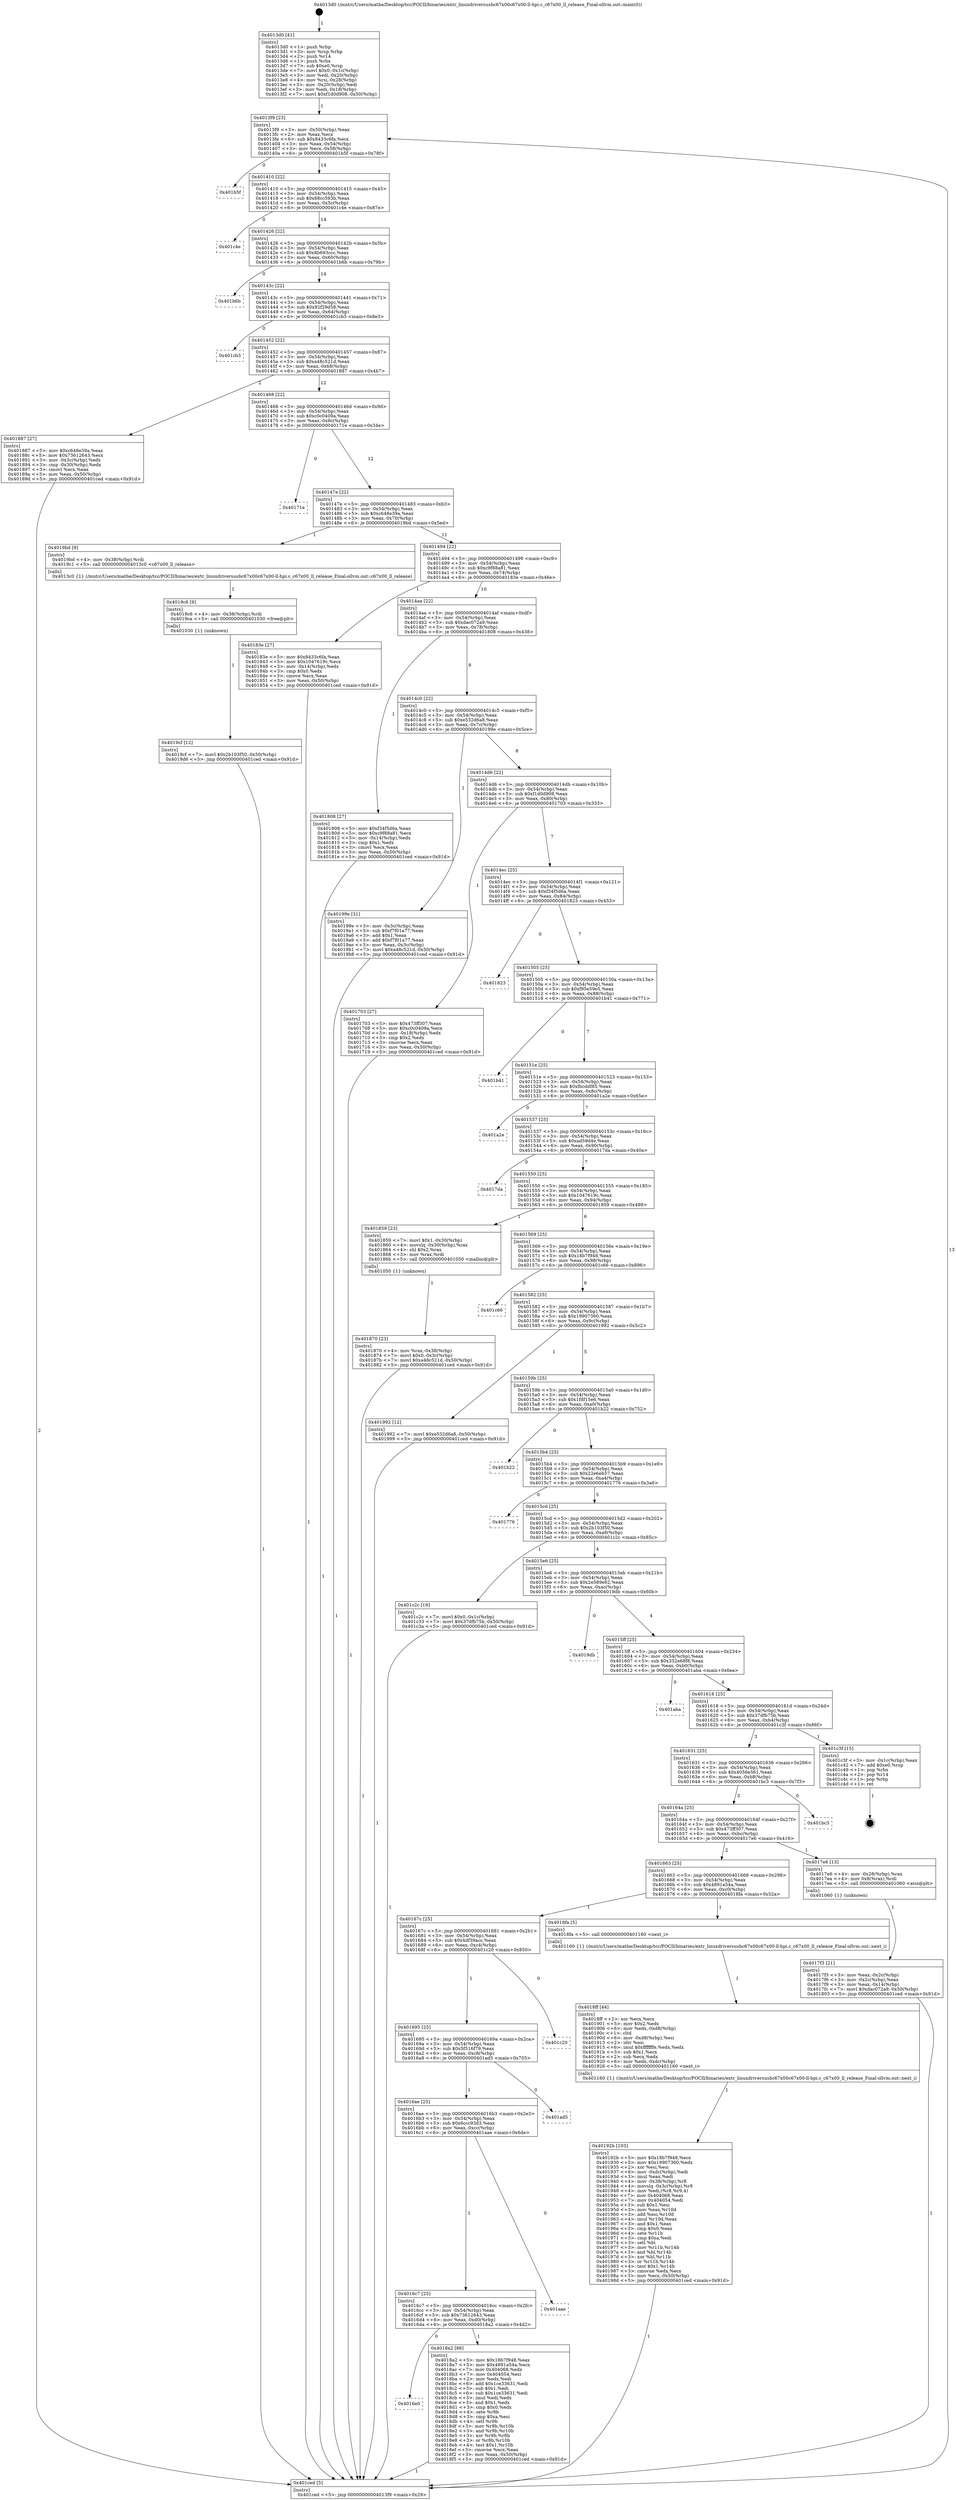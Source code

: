 digraph "0x4013d0" {
  label = "0x4013d0 (/mnt/c/Users/mathe/Desktop/tcc/POCII/binaries/extr_linuxdriversusbc67x00c67x00-ll-hpi.c_c67x00_ll_release_Final-ollvm.out::main(0))"
  labelloc = "t"
  node[shape=record]

  Entry [label="",width=0.3,height=0.3,shape=circle,fillcolor=black,style=filled]
  "0x4013f9" [label="{
     0x4013f9 [23]\l
     | [instrs]\l
     &nbsp;&nbsp;0x4013f9 \<+3\>: mov -0x50(%rbp),%eax\l
     &nbsp;&nbsp;0x4013fc \<+2\>: mov %eax,%ecx\l
     &nbsp;&nbsp;0x4013fe \<+6\>: sub $0x8433c6fa,%ecx\l
     &nbsp;&nbsp;0x401404 \<+3\>: mov %eax,-0x54(%rbp)\l
     &nbsp;&nbsp;0x401407 \<+3\>: mov %ecx,-0x58(%rbp)\l
     &nbsp;&nbsp;0x40140a \<+6\>: je 0000000000401b5f \<main+0x78f\>\l
  }"]
  "0x401b5f" [label="{
     0x401b5f\l
  }", style=dashed]
  "0x401410" [label="{
     0x401410 [22]\l
     | [instrs]\l
     &nbsp;&nbsp;0x401410 \<+5\>: jmp 0000000000401415 \<main+0x45\>\l
     &nbsp;&nbsp;0x401415 \<+3\>: mov -0x54(%rbp),%eax\l
     &nbsp;&nbsp;0x401418 \<+5\>: sub $0x88cc593b,%eax\l
     &nbsp;&nbsp;0x40141d \<+3\>: mov %eax,-0x5c(%rbp)\l
     &nbsp;&nbsp;0x401420 \<+6\>: je 0000000000401c4e \<main+0x87e\>\l
  }"]
  Exit [label="",width=0.3,height=0.3,shape=circle,fillcolor=black,style=filled,peripheries=2]
  "0x401c4e" [label="{
     0x401c4e\l
  }", style=dashed]
  "0x401426" [label="{
     0x401426 [22]\l
     | [instrs]\l
     &nbsp;&nbsp;0x401426 \<+5\>: jmp 000000000040142b \<main+0x5b\>\l
     &nbsp;&nbsp;0x40142b \<+3\>: mov -0x54(%rbp),%eax\l
     &nbsp;&nbsp;0x40142e \<+5\>: sub $0x8b693ccc,%eax\l
     &nbsp;&nbsp;0x401433 \<+3\>: mov %eax,-0x60(%rbp)\l
     &nbsp;&nbsp;0x401436 \<+6\>: je 0000000000401b6b \<main+0x79b\>\l
  }"]
  "0x4019cf" [label="{
     0x4019cf [12]\l
     | [instrs]\l
     &nbsp;&nbsp;0x4019cf \<+7\>: movl $0x2b103f50,-0x50(%rbp)\l
     &nbsp;&nbsp;0x4019d6 \<+5\>: jmp 0000000000401ced \<main+0x91d\>\l
  }"]
  "0x401b6b" [label="{
     0x401b6b\l
  }", style=dashed]
  "0x40143c" [label="{
     0x40143c [22]\l
     | [instrs]\l
     &nbsp;&nbsp;0x40143c \<+5\>: jmp 0000000000401441 \<main+0x71\>\l
     &nbsp;&nbsp;0x401441 \<+3\>: mov -0x54(%rbp),%eax\l
     &nbsp;&nbsp;0x401444 \<+5\>: sub $0x92f29d58,%eax\l
     &nbsp;&nbsp;0x401449 \<+3\>: mov %eax,-0x64(%rbp)\l
     &nbsp;&nbsp;0x40144c \<+6\>: je 0000000000401cb3 \<main+0x8e3\>\l
  }"]
  "0x4019c6" [label="{
     0x4019c6 [9]\l
     | [instrs]\l
     &nbsp;&nbsp;0x4019c6 \<+4\>: mov -0x38(%rbp),%rdi\l
     &nbsp;&nbsp;0x4019ca \<+5\>: call 0000000000401030 \<free@plt\>\l
     | [calls]\l
     &nbsp;&nbsp;0x401030 \{1\} (unknown)\l
  }"]
  "0x401cb3" [label="{
     0x401cb3\l
  }", style=dashed]
  "0x401452" [label="{
     0x401452 [22]\l
     | [instrs]\l
     &nbsp;&nbsp;0x401452 \<+5\>: jmp 0000000000401457 \<main+0x87\>\l
     &nbsp;&nbsp;0x401457 \<+3\>: mov -0x54(%rbp),%eax\l
     &nbsp;&nbsp;0x40145a \<+5\>: sub $0xa48c521d,%eax\l
     &nbsp;&nbsp;0x40145f \<+3\>: mov %eax,-0x68(%rbp)\l
     &nbsp;&nbsp;0x401462 \<+6\>: je 0000000000401887 \<main+0x4b7\>\l
  }"]
  "0x40192b" [label="{
     0x40192b [103]\l
     | [instrs]\l
     &nbsp;&nbsp;0x40192b \<+5\>: mov $0x18b7f948,%ecx\l
     &nbsp;&nbsp;0x401930 \<+5\>: mov $0x19907360,%edx\l
     &nbsp;&nbsp;0x401935 \<+2\>: xor %esi,%esi\l
     &nbsp;&nbsp;0x401937 \<+6\>: mov -0xdc(%rbp),%edi\l
     &nbsp;&nbsp;0x40193d \<+3\>: imul %eax,%edi\l
     &nbsp;&nbsp;0x401940 \<+4\>: mov -0x38(%rbp),%r8\l
     &nbsp;&nbsp;0x401944 \<+4\>: movslq -0x3c(%rbp),%r9\l
     &nbsp;&nbsp;0x401948 \<+4\>: mov %edi,(%r8,%r9,4)\l
     &nbsp;&nbsp;0x40194c \<+7\>: mov 0x404068,%eax\l
     &nbsp;&nbsp;0x401953 \<+7\>: mov 0x404054,%edi\l
     &nbsp;&nbsp;0x40195a \<+3\>: sub $0x1,%esi\l
     &nbsp;&nbsp;0x40195d \<+3\>: mov %eax,%r10d\l
     &nbsp;&nbsp;0x401960 \<+3\>: add %esi,%r10d\l
     &nbsp;&nbsp;0x401963 \<+4\>: imul %r10d,%eax\l
     &nbsp;&nbsp;0x401967 \<+3\>: and $0x1,%eax\l
     &nbsp;&nbsp;0x40196a \<+3\>: cmp $0x0,%eax\l
     &nbsp;&nbsp;0x40196d \<+4\>: sete %r11b\l
     &nbsp;&nbsp;0x401971 \<+3\>: cmp $0xa,%edi\l
     &nbsp;&nbsp;0x401974 \<+3\>: setl %bl\l
     &nbsp;&nbsp;0x401977 \<+3\>: mov %r11b,%r14b\l
     &nbsp;&nbsp;0x40197a \<+3\>: and %bl,%r14b\l
     &nbsp;&nbsp;0x40197d \<+3\>: xor %bl,%r11b\l
     &nbsp;&nbsp;0x401980 \<+3\>: or %r11b,%r14b\l
     &nbsp;&nbsp;0x401983 \<+4\>: test $0x1,%r14b\l
     &nbsp;&nbsp;0x401987 \<+3\>: cmovne %edx,%ecx\l
     &nbsp;&nbsp;0x40198a \<+3\>: mov %ecx,-0x50(%rbp)\l
     &nbsp;&nbsp;0x40198d \<+5\>: jmp 0000000000401ced \<main+0x91d\>\l
  }"]
  "0x401887" [label="{
     0x401887 [27]\l
     | [instrs]\l
     &nbsp;&nbsp;0x401887 \<+5\>: mov $0xc648e39a,%eax\l
     &nbsp;&nbsp;0x40188c \<+5\>: mov $0x73612643,%ecx\l
     &nbsp;&nbsp;0x401891 \<+3\>: mov -0x3c(%rbp),%edx\l
     &nbsp;&nbsp;0x401894 \<+3\>: cmp -0x30(%rbp),%edx\l
     &nbsp;&nbsp;0x401897 \<+3\>: cmovl %ecx,%eax\l
     &nbsp;&nbsp;0x40189a \<+3\>: mov %eax,-0x50(%rbp)\l
     &nbsp;&nbsp;0x40189d \<+5\>: jmp 0000000000401ced \<main+0x91d\>\l
  }"]
  "0x401468" [label="{
     0x401468 [22]\l
     | [instrs]\l
     &nbsp;&nbsp;0x401468 \<+5\>: jmp 000000000040146d \<main+0x9d\>\l
     &nbsp;&nbsp;0x40146d \<+3\>: mov -0x54(%rbp),%eax\l
     &nbsp;&nbsp;0x401470 \<+5\>: sub $0xc0c0409a,%eax\l
     &nbsp;&nbsp;0x401475 \<+3\>: mov %eax,-0x6c(%rbp)\l
     &nbsp;&nbsp;0x401478 \<+6\>: je 000000000040171e \<main+0x34e\>\l
  }"]
  "0x4018ff" [label="{
     0x4018ff [44]\l
     | [instrs]\l
     &nbsp;&nbsp;0x4018ff \<+2\>: xor %ecx,%ecx\l
     &nbsp;&nbsp;0x401901 \<+5\>: mov $0x2,%edx\l
     &nbsp;&nbsp;0x401906 \<+6\>: mov %edx,-0xd8(%rbp)\l
     &nbsp;&nbsp;0x40190c \<+1\>: cltd\l
     &nbsp;&nbsp;0x40190d \<+6\>: mov -0xd8(%rbp),%esi\l
     &nbsp;&nbsp;0x401913 \<+2\>: idiv %esi\l
     &nbsp;&nbsp;0x401915 \<+6\>: imul $0xfffffffe,%edx,%edx\l
     &nbsp;&nbsp;0x40191b \<+3\>: sub $0x1,%ecx\l
     &nbsp;&nbsp;0x40191e \<+2\>: sub %ecx,%edx\l
     &nbsp;&nbsp;0x401920 \<+6\>: mov %edx,-0xdc(%rbp)\l
     &nbsp;&nbsp;0x401926 \<+5\>: call 0000000000401160 \<next_i\>\l
     | [calls]\l
     &nbsp;&nbsp;0x401160 \{1\} (/mnt/c/Users/mathe/Desktop/tcc/POCII/binaries/extr_linuxdriversusbc67x00c67x00-ll-hpi.c_c67x00_ll_release_Final-ollvm.out::next_i)\l
  }"]
  "0x40171e" [label="{
     0x40171e\l
  }", style=dashed]
  "0x40147e" [label="{
     0x40147e [22]\l
     | [instrs]\l
     &nbsp;&nbsp;0x40147e \<+5\>: jmp 0000000000401483 \<main+0xb3\>\l
     &nbsp;&nbsp;0x401483 \<+3\>: mov -0x54(%rbp),%eax\l
     &nbsp;&nbsp;0x401486 \<+5\>: sub $0xc648e39a,%eax\l
     &nbsp;&nbsp;0x40148b \<+3\>: mov %eax,-0x70(%rbp)\l
     &nbsp;&nbsp;0x40148e \<+6\>: je 00000000004019bd \<main+0x5ed\>\l
  }"]
  "0x4016e0" [label="{
     0x4016e0\l
  }", style=dashed]
  "0x4019bd" [label="{
     0x4019bd [9]\l
     | [instrs]\l
     &nbsp;&nbsp;0x4019bd \<+4\>: mov -0x38(%rbp),%rdi\l
     &nbsp;&nbsp;0x4019c1 \<+5\>: call 00000000004013c0 \<c67x00_ll_release\>\l
     | [calls]\l
     &nbsp;&nbsp;0x4013c0 \{1\} (/mnt/c/Users/mathe/Desktop/tcc/POCII/binaries/extr_linuxdriversusbc67x00c67x00-ll-hpi.c_c67x00_ll_release_Final-ollvm.out::c67x00_ll_release)\l
  }"]
  "0x401494" [label="{
     0x401494 [22]\l
     | [instrs]\l
     &nbsp;&nbsp;0x401494 \<+5\>: jmp 0000000000401499 \<main+0xc9\>\l
     &nbsp;&nbsp;0x401499 \<+3\>: mov -0x54(%rbp),%eax\l
     &nbsp;&nbsp;0x40149c \<+5\>: sub $0xc9f88a81,%eax\l
     &nbsp;&nbsp;0x4014a1 \<+3\>: mov %eax,-0x74(%rbp)\l
     &nbsp;&nbsp;0x4014a4 \<+6\>: je 000000000040183e \<main+0x46e\>\l
  }"]
  "0x4018a2" [label="{
     0x4018a2 [88]\l
     | [instrs]\l
     &nbsp;&nbsp;0x4018a2 \<+5\>: mov $0x18b7f948,%eax\l
     &nbsp;&nbsp;0x4018a7 \<+5\>: mov $0x4891a54a,%ecx\l
     &nbsp;&nbsp;0x4018ac \<+7\>: mov 0x404068,%edx\l
     &nbsp;&nbsp;0x4018b3 \<+7\>: mov 0x404054,%esi\l
     &nbsp;&nbsp;0x4018ba \<+2\>: mov %edx,%edi\l
     &nbsp;&nbsp;0x4018bc \<+6\>: add $0x1ce33631,%edi\l
     &nbsp;&nbsp;0x4018c2 \<+3\>: sub $0x1,%edi\l
     &nbsp;&nbsp;0x4018c5 \<+6\>: sub $0x1ce33631,%edi\l
     &nbsp;&nbsp;0x4018cb \<+3\>: imul %edi,%edx\l
     &nbsp;&nbsp;0x4018ce \<+3\>: and $0x1,%edx\l
     &nbsp;&nbsp;0x4018d1 \<+3\>: cmp $0x0,%edx\l
     &nbsp;&nbsp;0x4018d4 \<+4\>: sete %r8b\l
     &nbsp;&nbsp;0x4018d8 \<+3\>: cmp $0xa,%esi\l
     &nbsp;&nbsp;0x4018db \<+4\>: setl %r9b\l
     &nbsp;&nbsp;0x4018df \<+3\>: mov %r8b,%r10b\l
     &nbsp;&nbsp;0x4018e2 \<+3\>: and %r9b,%r10b\l
     &nbsp;&nbsp;0x4018e5 \<+3\>: xor %r9b,%r8b\l
     &nbsp;&nbsp;0x4018e8 \<+3\>: or %r8b,%r10b\l
     &nbsp;&nbsp;0x4018eb \<+4\>: test $0x1,%r10b\l
     &nbsp;&nbsp;0x4018ef \<+3\>: cmovne %ecx,%eax\l
     &nbsp;&nbsp;0x4018f2 \<+3\>: mov %eax,-0x50(%rbp)\l
     &nbsp;&nbsp;0x4018f5 \<+5\>: jmp 0000000000401ced \<main+0x91d\>\l
  }"]
  "0x40183e" [label="{
     0x40183e [27]\l
     | [instrs]\l
     &nbsp;&nbsp;0x40183e \<+5\>: mov $0x8433c6fa,%eax\l
     &nbsp;&nbsp;0x401843 \<+5\>: mov $0x1047619c,%ecx\l
     &nbsp;&nbsp;0x401848 \<+3\>: mov -0x14(%rbp),%edx\l
     &nbsp;&nbsp;0x40184b \<+3\>: cmp $0x0,%edx\l
     &nbsp;&nbsp;0x40184e \<+3\>: cmove %ecx,%eax\l
     &nbsp;&nbsp;0x401851 \<+3\>: mov %eax,-0x50(%rbp)\l
     &nbsp;&nbsp;0x401854 \<+5\>: jmp 0000000000401ced \<main+0x91d\>\l
  }"]
  "0x4014aa" [label="{
     0x4014aa [22]\l
     | [instrs]\l
     &nbsp;&nbsp;0x4014aa \<+5\>: jmp 00000000004014af \<main+0xdf\>\l
     &nbsp;&nbsp;0x4014af \<+3\>: mov -0x54(%rbp),%eax\l
     &nbsp;&nbsp;0x4014b2 \<+5\>: sub $0xdac072a9,%eax\l
     &nbsp;&nbsp;0x4014b7 \<+3\>: mov %eax,-0x78(%rbp)\l
     &nbsp;&nbsp;0x4014ba \<+6\>: je 0000000000401808 \<main+0x438\>\l
  }"]
  "0x4016c7" [label="{
     0x4016c7 [25]\l
     | [instrs]\l
     &nbsp;&nbsp;0x4016c7 \<+5\>: jmp 00000000004016cc \<main+0x2fc\>\l
     &nbsp;&nbsp;0x4016cc \<+3\>: mov -0x54(%rbp),%eax\l
     &nbsp;&nbsp;0x4016cf \<+5\>: sub $0x73612643,%eax\l
     &nbsp;&nbsp;0x4016d4 \<+6\>: mov %eax,-0xd0(%rbp)\l
     &nbsp;&nbsp;0x4016da \<+6\>: je 00000000004018a2 \<main+0x4d2\>\l
  }"]
  "0x401808" [label="{
     0x401808 [27]\l
     | [instrs]\l
     &nbsp;&nbsp;0x401808 \<+5\>: mov $0xf34f5d6a,%eax\l
     &nbsp;&nbsp;0x40180d \<+5\>: mov $0xc9f88a81,%ecx\l
     &nbsp;&nbsp;0x401812 \<+3\>: mov -0x14(%rbp),%edx\l
     &nbsp;&nbsp;0x401815 \<+3\>: cmp $0x1,%edx\l
     &nbsp;&nbsp;0x401818 \<+3\>: cmovl %ecx,%eax\l
     &nbsp;&nbsp;0x40181b \<+3\>: mov %eax,-0x50(%rbp)\l
     &nbsp;&nbsp;0x40181e \<+5\>: jmp 0000000000401ced \<main+0x91d\>\l
  }"]
  "0x4014c0" [label="{
     0x4014c0 [22]\l
     | [instrs]\l
     &nbsp;&nbsp;0x4014c0 \<+5\>: jmp 00000000004014c5 \<main+0xf5\>\l
     &nbsp;&nbsp;0x4014c5 \<+3\>: mov -0x54(%rbp),%eax\l
     &nbsp;&nbsp;0x4014c8 \<+5\>: sub $0xe532d6a8,%eax\l
     &nbsp;&nbsp;0x4014cd \<+3\>: mov %eax,-0x7c(%rbp)\l
     &nbsp;&nbsp;0x4014d0 \<+6\>: je 000000000040199e \<main+0x5ce\>\l
  }"]
  "0x401aae" [label="{
     0x401aae\l
  }", style=dashed]
  "0x40199e" [label="{
     0x40199e [31]\l
     | [instrs]\l
     &nbsp;&nbsp;0x40199e \<+3\>: mov -0x3c(%rbp),%eax\l
     &nbsp;&nbsp;0x4019a1 \<+5\>: sub $0xf7f01a77,%eax\l
     &nbsp;&nbsp;0x4019a6 \<+3\>: add $0x1,%eax\l
     &nbsp;&nbsp;0x4019a9 \<+5\>: add $0xf7f01a77,%eax\l
     &nbsp;&nbsp;0x4019ae \<+3\>: mov %eax,-0x3c(%rbp)\l
     &nbsp;&nbsp;0x4019b1 \<+7\>: movl $0xa48c521d,-0x50(%rbp)\l
     &nbsp;&nbsp;0x4019b8 \<+5\>: jmp 0000000000401ced \<main+0x91d\>\l
  }"]
  "0x4014d6" [label="{
     0x4014d6 [22]\l
     | [instrs]\l
     &nbsp;&nbsp;0x4014d6 \<+5\>: jmp 00000000004014db \<main+0x10b\>\l
     &nbsp;&nbsp;0x4014db \<+3\>: mov -0x54(%rbp),%eax\l
     &nbsp;&nbsp;0x4014de \<+5\>: sub $0xf1d0d908,%eax\l
     &nbsp;&nbsp;0x4014e3 \<+3\>: mov %eax,-0x80(%rbp)\l
     &nbsp;&nbsp;0x4014e6 \<+6\>: je 0000000000401703 \<main+0x333\>\l
  }"]
  "0x4016ae" [label="{
     0x4016ae [25]\l
     | [instrs]\l
     &nbsp;&nbsp;0x4016ae \<+5\>: jmp 00000000004016b3 \<main+0x2e3\>\l
     &nbsp;&nbsp;0x4016b3 \<+3\>: mov -0x54(%rbp),%eax\l
     &nbsp;&nbsp;0x4016b6 \<+5\>: sub $0x6ccc93d3,%eax\l
     &nbsp;&nbsp;0x4016bb \<+6\>: mov %eax,-0xcc(%rbp)\l
     &nbsp;&nbsp;0x4016c1 \<+6\>: je 0000000000401aae \<main+0x6de\>\l
  }"]
  "0x401703" [label="{
     0x401703 [27]\l
     | [instrs]\l
     &nbsp;&nbsp;0x401703 \<+5\>: mov $0x473ff307,%eax\l
     &nbsp;&nbsp;0x401708 \<+5\>: mov $0xc0c0409a,%ecx\l
     &nbsp;&nbsp;0x40170d \<+3\>: mov -0x18(%rbp),%edx\l
     &nbsp;&nbsp;0x401710 \<+3\>: cmp $0x2,%edx\l
     &nbsp;&nbsp;0x401713 \<+3\>: cmovne %ecx,%eax\l
     &nbsp;&nbsp;0x401716 \<+3\>: mov %eax,-0x50(%rbp)\l
     &nbsp;&nbsp;0x401719 \<+5\>: jmp 0000000000401ced \<main+0x91d\>\l
  }"]
  "0x4014ec" [label="{
     0x4014ec [25]\l
     | [instrs]\l
     &nbsp;&nbsp;0x4014ec \<+5\>: jmp 00000000004014f1 \<main+0x121\>\l
     &nbsp;&nbsp;0x4014f1 \<+3\>: mov -0x54(%rbp),%eax\l
     &nbsp;&nbsp;0x4014f4 \<+5\>: sub $0xf34f5d6a,%eax\l
     &nbsp;&nbsp;0x4014f9 \<+6\>: mov %eax,-0x84(%rbp)\l
     &nbsp;&nbsp;0x4014ff \<+6\>: je 0000000000401823 \<main+0x453\>\l
  }"]
  "0x401ced" [label="{
     0x401ced [5]\l
     | [instrs]\l
     &nbsp;&nbsp;0x401ced \<+5\>: jmp 00000000004013f9 \<main+0x29\>\l
  }"]
  "0x4013d0" [label="{
     0x4013d0 [41]\l
     | [instrs]\l
     &nbsp;&nbsp;0x4013d0 \<+1\>: push %rbp\l
     &nbsp;&nbsp;0x4013d1 \<+3\>: mov %rsp,%rbp\l
     &nbsp;&nbsp;0x4013d4 \<+2\>: push %r14\l
     &nbsp;&nbsp;0x4013d6 \<+1\>: push %rbx\l
     &nbsp;&nbsp;0x4013d7 \<+7\>: sub $0xe0,%rsp\l
     &nbsp;&nbsp;0x4013de \<+7\>: movl $0x0,-0x1c(%rbp)\l
     &nbsp;&nbsp;0x4013e5 \<+3\>: mov %edi,-0x20(%rbp)\l
     &nbsp;&nbsp;0x4013e8 \<+4\>: mov %rsi,-0x28(%rbp)\l
     &nbsp;&nbsp;0x4013ec \<+3\>: mov -0x20(%rbp),%edi\l
     &nbsp;&nbsp;0x4013ef \<+3\>: mov %edi,-0x18(%rbp)\l
     &nbsp;&nbsp;0x4013f2 \<+7\>: movl $0xf1d0d908,-0x50(%rbp)\l
  }"]
  "0x401ad5" [label="{
     0x401ad5\l
  }", style=dashed]
  "0x401823" [label="{
     0x401823\l
  }", style=dashed]
  "0x401505" [label="{
     0x401505 [25]\l
     | [instrs]\l
     &nbsp;&nbsp;0x401505 \<+5\>: jmp 000000000040150a \<main+0x13a\>\l
     &nbsp;&nbsp;0x40150a \<+3\>: mov -0x54(%rbp),%eax\l
     &nbsp;&nbsp;0x40150d \<+5\>: sub $0xf95e59e5,%eax\l
     &nbsp;&nbsp;0x401512 \<+6\>: mov %eax,-0x88(%rbp)\l
     &nbsp;&nbsp;0x401518 \<+6\>: je 0000000000401b41 \<main+0x771\>\l
  }"]
  "0x401695" [label="{
     0x401695 [25]\l
     | [instrs]\l
     &nbsp;&nbsp;0x401695 \<+5\>: jmp 000000000040169a \<main+0x2ca\>\l
     &nbsp;&nbsp;0x40169a \<+3\>: mov -0x54(%rbp),%eax\l
     &nbsp;&nbsp;0x40169d \<+5\>: sub $0x5f516f79,%eax\l
     &nbsp;&nbsp;0x4016a2 \<+6\>: mov %eax,-0xc8(%rbp)\l
     &nbsp;&nbsp;0x4016a8 \<+6\>: je 0000000000401ad5 \<main+0x705\>\l
  }"]
  "0x401b41" [label="{
     0x401b41\l
  }", style=dashed]
  "0x40151e" [label="{
     0x40151e [25]\l
     | [instrs]\l
     &nbsp;&nbsp;0x40151e \<+5\>: jmp 0000000000401523 \<main+0x153\>\l
     &nbsp;&nbsp;0x401523 \<+3\>: mov -0x54(%rbp),%eax\l
     &nbsp;&nbsp;0x401526 \<+5\>: sub $0xfbcddf85,%eax\l
     &nbsp;&nbsp;0x40152b \<+6\>: mov %eax,-0x8c(%rbp)\l
     &nbsp;&nbsp;0x401531 \<+6\>: je 0000000000401a2e \<main+0x65e\>\l
  }"]
  "0x401c20" [label="{
     0x401c20\l
  }", style=dashed]
  "0x401a2e" [label="{
     0x401a2e\l
  }", style=dashed]
  "0x401537" [label="{
     0x401537 [25]\l
     | [instrs]\l
     &nbsp;&nbsp;0x401537 \<+5\>: jmp 000000000040153c \<main+0x16c\>\l
     &nbsp;&nbsp;0x40153c \<+3\>: mov -0x54(%rbp),%eax\l
     &nbsp;&nbsp;0x40153f \<+5\>: sub $0xad59d4e,%eax\l
     &nbsp;&nbsp;0x401544 \<+6\>: mov %eax,-0x90(%rbp)\l
     &nbsp;&nbsp;0x40154a \<+6\>: je 00000000004017da \<main+0x40a\>\l
  }"]
  "0x40167c" [label="{
     0x40167c [25]\l
     | [instrs]\l
     &nbsp;&nbsp;0x40167c \<+5\>: jmp 0000000000401681 \<main+0x2b1\>\l
     &nbsp;&nbsp;0x401681 \<+3\>: mov -0x54(%rbp),%eax\l
     &nbsp;&nbsp;0x401684 \<+5\>: sub $0x4df39acc,%eax\l
     &nbsp;&nbsp;0x401689 \<+6\>: mov %eax,-0xc4(%rbp)\l
     &nbsp;&nbsp;0x40168f \<+6\>: je 0000000000401c20 \<main+0x850\>\l
  }"]
  "0x4017da" [label="{
     0x4017da\l
  }", style=dashed]
  "0x401550" [label="{
     0x401550 [25]\l
     | [instrs]\l
     &nbsp;&nbsp;0x401550 \<+5\>: jmp 0000000000401555 \<main+0x185\>\l
     &nbsp;&nbsp;0x401555 \<+3\>: mov -0x54(%rbp),%eax\l
     &nbsp;&nbsp;0x401558 \<+5\>: sub $0x1047619c,%eax\l
     &nbsp;&nbsp;0x40155d \<+6\>: mov %eax,-0x94(%rbp)\l
     &nbsp;&nbsp;0x401563 \<+6\>: je 0000000000401859 \<main+0x489\>\l
  }"]
  "0x4018fa" [label="{
     0x4018fa [5]\l
     | [instrs]\l
     &nbsp;&nbsp;0x4018fa \<+5\>: call 0000000000401160 \<next_i\>\l
     | [calls]\l
     &nbsp;&nbsp;0x401160 \{1\} (/mnt/c/Users/mathe/Desktop/tcc/POCII/binaries/extr_linuxdriversusbc67x00c67x00-ll-hpi.c_c67x00_ll_release_Final-ollvm.out::next_i)\l
  }"]
  "0x401859" [label="{
     0x401859 [23]\l
     | [instrs]\l
     &nbsp;&nbsp;0x401859 \<+7\>: movl $0x1,-0x30(%rbp)\l
     &nbsp;&nbsp;0x401860 \<+4\>: movslq -0x30(%rbp),%rax\l
     &nbsp;&nbsp;0x401864 \<+4\>: shl $0x2,%rax\l
     &nbsp;&nbsp;0x401868 \<+3\>: mov %rax,%rdi\l
     &nbsp;&nbsp;0x40186b \<+5\>: call 0000000000401050 \<malloc@plt\>\l
     | [calls]\l
     &nbsp;&nbsp;0x401050 \{1\} (unknown)\l
  }"]
  "0x401569" [label="{
     0x401569 [25]\l
     | [instrs]\l
     &nbsp;&nbsp;0x401569 \<+5\>: jmp 000000000040156e \<main+0x19e\>\l
     &nbsp;&nbsp;0x40156e \<+3\>: mov -0x54(%rbp),%eax\l
     &nbsp;&nbsp;0x401571 \<+5\>: sub $0x18b7f948,%eax\l
     &nbsp;&nbsp;0x401576 \<+6\>: mov %eax,-0x98(%rbp)\l
     &nbsp;&nbsp;0x40157c \<+6\>: je 0000000000401c66 \<main+0x896\>\l
  }"]
  "0x401870" [label="{
     0x401870 [23]\l
     | [instrs]\l
     &nbsp;&nbsp;0x401870 \<+4\>: mov %rax,-0x38(%rbp)\l
     &nbsp;&nbsp;0x401874 \<+7\>: movl $0x0,-0x3c(%rbp)\l
     &nbsp;&nbsp;0x40187b \<+7\>: movl $0xa48c521d,-0x50(%rbp)\l
     &nbsp;&nbsp;0x401882 \<+5\>: jmp 0000000000401ced \<main+0x91d\>\l
  }"]
  "0x401c66" [label="{
     0x401c66\l
  }", style=dashed]
  "0x401582" [label="{
     0x401582 [25]\l
     | [instrs]\l
     &nbsp;&nbsp;0x401582 \<+5\>: jmp 0000000000401587 \<main+0x1b7\>\l
     &nbsp;&nbsp;0x401587 \<+3\>: mov -0x54(%rbp),%eax\l
     &nbsp;&nbsp;0x40158a \<+5\>: sub $0x19907360,%eax\l
     &nbsp;&nbsp;0x40158f \<+6\>: mov %eax,-0x9c(%rbp)\l
     &nbsp;&nbsp;0x401595 \<+6\>: je 0000000000401992 \<main+0x5c2\>\l
  }"]
  "0x4017f3" [label="{
     0x4017f3 [21]\l
     | [instrs]\l
     &nbsp;&nbsp;0x4017f3 \<+3\>: mov %eax,-0x2c(%rbp)\l
     &nbsp;&nbsp;0x4017f6 \<+3\>: mov -0x2c(%rbp),%eax\l
     &nbsp;&nbsp;0x4017f9 \<+3\>: mov %eax,-0x14(%rbp)\l
     &nbsp;&nbsp;0x4017fc \<+7\>: movl $0xdac072a9,-0x50(%rbp)\l
     &nbsp;&nbsp;0x401803 \<+5\>: jmp 0000000000401ced \<main+0x91d\>\l
  }"]
  "0x401992" [label="{
     0x401992 [12]\l
     | [instrs]\l
     &nbsp;&nbsp;0x401992 \<+7\>: movl $0xe532d6a8,-0x50(%rbp)\l
     &nbsp;&nbsp;0x401999 \<+5\>: jmp 0000000000401ced \<main+0x91d\>\l
  }"]
  "0x40159b" [label="{
     0x40159b [25]\l
     | [instrs]\l
     &nbsp;&nbsp;0x40159b \<+5\>: jmp 00000000004015a0 \<main+0x1d0\>\l
     &nbsp;&nbsp;0x4015a0 \<+3\>: mov -0x54(%rbp),%eax\l
     &nbsp;&nbsp;0x4015a3 \<+5\>: sub $0x1fdf15e6,%eax\l
     &nbsp;&nbsp;0x4015a8 \<+6\>: mov %eax,-0xa0(%rbp)\l
     &nbsp;&nbsp;0x4015ae \<+6\>: je 0000000000401b22 \<main+0x752\>\l
  }"]
  "0x401663" [label="{
     0x401663 [25]\l
     | [instrs]\l
     &nbsp;&nbsp;0x401663 \<+5\>: jmp 0000000000401668 \<main+0x298\>\l
     &nbsp;&nbsp;0x401668 \<+3\>: mov -0x54(%rbp),%eax\l
     &nbsp;&nbsp;0x40166b \<+5\>: sub $0x4891a54a,%eax\l
     &nbsp;&nbsp;0x401670 \<+6\>: mov %eax,-0xc0(%rbp)\l
     &nbsp;&nbsp;0x401676 \<+6\>: je 00000000004018fa \<main+0x52a\>\l
  }"]
  "0x401b22" [label="{
     0x401b22\l
  }", style=dashed]
  "0x4015b4" [label="{
     0x4015b4 [25]\l
     | [instrs]\l
     &nbsp;&nbsp;0x4015b4 \<+5\>: jmp 00000000004015b9 \<main+0x1e9\>\l
     &nbsp;&nbsp;0x4015b9 \<+3\>: mov -0x54(%rbp),%eax\l
     &nbsp;&nbsp;0x4015bc \<+5\>: sub $0x22e6eb57,%eax\l
     &nbsp;&nbsp;0x4015c1 \<+6\>: mov %eax,-0xa4(%rbp)\l
     &nbsp;&nbsp;0x4015c7 \<+6\>: je 0000000000401776 \<main+0x3a6\>\l
  }"]
  "0x4017e6" [label="{
     0x4017e6 [13]\l
     | [instrs]\l
     &nbsp;&nbsp;0x4017e6 \<+4\>: mov -0x28(%rbp),%rax\l
     &nbsp;&nbsp;0x4017ea \<+4\>: mov 0x8(%rax),%rdi\l
     &nbsp;&nbsp;0x4017ee \<+5\>: call 0000000000401060 \<atoi@plt\>\l
     | [calls]\l
     &nbsp;&nbsp;0x401060 \{1\} (unknown)\l
  }"]
  "0x401776" [label="{
     0x401776\l
  }", style=dashed]
  "0x4015cd" [label="{
     0x4015cd [25]\l
     | [instrs]\l
     &nbsp;&nbsp;0x4015cd \<+5\>: jmp 00000000004015d2 \<main+0x202\>\l
     &nbsp;&nbsp;0x4015d2 \<+3\>: mov -0x54(%rbp),%eax\l
     &nbsp;&nbsp;0x4015d5 \<+5\>: sub $0x2b103f50,%eax\l
     &nbsp;&nbsp;0x4015da \<+6\>: mov %eax,-0xa8(%rbp)\l
     &nbsp;&nbsp;0x4015e0 \<+6\>: je 0000000000401c2c \<main+0x85c\>\l
  }"]
  "0x40164a" [label="{
     0x40164a [25]\l
     | [instrs]\l
     &nbsp;&nbsp;0x40164a \<+5\>: jmp 000000000040164f \<main+0x27f\>\l
     &nbsp;&nbsp;0x40164f \<+3\>: mov -0x54(%rbp),%eax\l
     &nbsp;&nbsp;0x401652 \<+5\>: sub $0x473ff307,%eax\l
     &nbsp;&nbsp;0x401657 \<+6\>: mov %eax,-0xbc(%rbp)\l
     &nbsp;&nbsp;0x40165d \<+6\>: je 00000000004017e6 \<main+0x416\>\l
  }"]
  "0x401c2c" [label="{
     0x401c2c [19]\l
     | [instrs]\l
     &nbsp;&nbsp;0x401c2c \<+7\>: movl $0x0,-0x1c(%rbp)\l
     &nbsp;&nbsp;0x401c33 \<+7\>: movl $0x37dfb75b,-0x50(%rbp)\l
     &nbsp;&nbsp;0x401c3a \<+5\>: jmp 0000000000401ced \<main+0x91d\>\l
  }"]
  "0x4015e6" [label="{
     0x4015e6 [25]\l
     | [instrs]\l
     &nbsp;&nbsp;0x4015e6 \<+5\>: jmp 00000000004015eb \<main+0x21b\>\l
     &nbsp;&nbsp;0x4015eb \<+3\>: mov -0x54(%rbp),%eax\l
     &nbsp;&nbsp;0x4015ee \<+5\>: sub $0x2e589e62,%eax\l
     &nbsp;&nbsp;0x4015f3 \<+6\>: mov %eax,-0xac(%rbp)\l
     &nbsp;&nbsp;0x4015f9 \<+6\>: je 00000000004019db \<main+0x60b\>\l
  }"]
  "0x401bc3" [label="{
     0x401bc3\l
  }", style=dashed]
  "0x4019db" [label="{
     0x4019db\l
  }", style=dashed]
  "0x4015ff" [label="{
     0x4015ff [25]\l
     | [instrs]\l
     &nbsp;&nbsp;0x4015ff \<+5\>: jmp 0000000000401604 \<main+0x234\>\l
     &nbsp;&nbsp;0x401604 \<+3\>: mov -0x54(%rbp),%eax\l
     &nbsp;&nbsp;0x401607 \<+5\>: sub $0x332e68f8,%eax\l
     &nbsp;&nbsp;0x40160c \<+6\>: mov %eax,-0xb0(%rbp)\l
     &nbsp;&nbsp;0x401612 \<+6\>: je 0000000000401aba \<main+0x6ea\>\l
  }"]
  "0x401631" [label="{
     0x401631 [25]\l
     | [instrs]\l
     &nbsp;&nbsp;0x401631 \<+5\>: jmp 0000000000401636 \<main+0x266\>\l
     &nbsp;&nbsp;0x401636 \<+3\>: mov -0x54(%rbp),%eax\l
     &nbsp;&nbsp;0x401639 \<+5\>: sub $0x4056e561,%eax\l
     &nbsp;&nbsp;0x40163e \<+6\>: mov %eax,-0xb8(%rbp)\l
     &nbsp;&nbsp;0x401644 \<+6\>: je 0000000000401bc3 \<main+0x7f3\>\l
  }"]
  "0x401aba" [label="{
     0x401aba\l
  }", style=dashed]
  "0x401618" [label="{
     0x401618 [25]\l
     | [instrs]\l
     &nbsp;&nbsp;0x401618 \<+5\>: jmp 000000000040161d \<main+0x24d\>\l
     &nbsp;&nbsp;0x40161d \<+3\>: mov -0x54(%rbp),%eax\l
     &nbsp;&nbsp;0x401620 \<+5\>: sub $0x37dfb75b,%eax\l
     &nbsp;&nbsp;0x401625 \<+6\>: mov %eax,-0xb4(%rbp)\l
     &nbsp;&nbsp;0x40162b \<+6\>: je 0000000000401c3f \<main+0x86f\>\l
  }"]
  "0x401c3f" [label="{
     0x401c3f [15]\l
     | [instrs]\l
     &nbsp;&nbsp;0x401c3f \<+3\>: mov -0x1c(%rbp),%eax\l
     &nbsp;&nbsp;0x401c42 \<+7\>: add $0xe0,%rsp\l
     &nbsp;&nbsp;0x401c49 \<+1\>: pop %rbx\l
     &nbsp;&nbsp;0x401c4a \<+2\>: pop %r14\l
     &nbsp;&nbsp;0x401c4c \<+1\>: pop %rbp\l
     &nbsp;&nbsp;0x401c4d \<+1\>: ret\l
  }"]
  Entry -> "0x4013d0" [label=" 1"]
  "0x4013f9" -> "0x401b5f" [label=" 0"]
  "0x4013f9" -> "0x401410" [label=" 14"]
  "0x401c3f" -> Exit [label=" 1"]
  "0x401410" -> "0x401c4e" [label=" 0"]
  "0x401410" -> "0x401426" [label=" 14"]
  "0x401c2c" -> "0x401ced" [label=" 1"]
  "0x401426" -> "0x401b6b" [label=" 0"]
  "0x401426" -> "0x40143c" [label=" 14"]
  "0x4019cf" -> "0x401ced" [label=" 1"]
  "0x40143c" -> "0x401cb3" [label=" 0"]
  "0x40143c" -> "0x401452" [label=" 14"]
  "0x4019c6" -> "0x4019cf" [label=" 1"]
  "0x401452" -> "0x401887" [label=" 2"]
  "0x401452" -> "0x401468" [label=" 12"]
  "0x4019bd" -> "0x4019c6" [label=" 1"]
  "0x401468" -> "0x40171e" [label=" 0"]
  "0x401468" -> "0x40147e" [label=" 12"]
  "0x40199e" -> "0x401ced" [label=" 1"]
  "0x40147e" -> "0x4019bd" [label=" 1"]
  "0x40147e" -> "0x401494" [label=" 11"]
  "0x401992" -> "0x401ced" [label=" 1"]
  "0x401494" -> "0x40183e" [label=" 1"]
  "0x401494" -> "0x4014aa" [label=" 10"]
  "0x40192b" -> "0x401ced" [label=" 1"]
  "0x4014aa" -> "0x401808" [label=" 1"]
  "0x4014aa" -> "0x4014c0" [label=" 9"]
  "0x4018fa" -> "0x4018ff" [label=" 1"]
  "0x4014c0" -> "0x40199e" [label=" 1"]
  "0x4014c0" -> "0x4014d6" [label=" 8"]
  "0x4018a2" -> "0x401ced" [label=" 1"]
  "0x4014d6" -> "0x401703" [label=" 1"]
  "0x4014d6" -> "0x4014ec" [label=" 7"]
  "0x401703" -> "0x401ced" [label=" 1"]
  "0x4013d0" -> "0x4013f9" [label=" 1"]
  "0x401ced" -> "0x4013f9" [label=" 13"]
  "0x4016c7" -> "0x4018a2" [label=" 1"]
  "0x4014ec" -> "0x401823" [label=" 0"]
  "0x4014ec" -> "0x401505" [label=" 7"]
  "0x4018ff" -> "0x40192b" [label=" 1"]
  "0x401505" -> "0x401b41" [label=" 0"]
  "0x401505" -> "0x40151e" [label=" 7"]
  "0x4016ae" -> "0x401aae" [label=" 0"]
  "0x40151e" -> "0x401a2e" [label=" 0"]
  "0x40151e" -> "0x401537" [label=" 7"]
  "0x4016c7" -> "0x4016e0" [label=" 0"]
  "0x401537" -> "0x4017da" [label=" 0"]
  "0x401537" -> "0x401550" [label=" 7"]
  "0x401695" -> "0x401ad5" [label=" 0"]
  "0x401550" -> "0x401859" [label=" 1"]
  "0x401550" -> "0x401569" [label=" 6"]
  "0x4016ae" -> "0x4016c7" [label=" 1"]
  "0x401569" -> "0x401c66" [label=" 0"]
  "0x401569" -> "0x401582" [label=" 6"]
  "0x40167c" -> "0x401c20" [label=" 0"]
  "0x401582" -> "0x401992" [label=" 1"]
  "0x401582" -> "0x40159b" [label=" 5"]
  "0x401695" -> "0x4016ae" [label=" 1"]
  "0x40159b" -> "0x401b22" [label=" 0"]
  "0x40159b" -> "0x4015b4" [label=" 5"]
  "0x401663" -> "0x40167c" [label=" 1"]
  "0x4015b4" -> "0x401776" [label=" 0"]
  "0x4015b4" -> "0x4015cd" [label=" 5"]
  "0x401663" -> "0x4018fa" [label=" 1"]
  "0x4015cd" -> "0x401c2c" [label=" 1"]
  "0x4015cd" -> "0x4015e6" [label=" 4"]
  "0x401887" -> "0x401ced" [label=" 2"]
  "0x4015e6" -> "0x4019db" [label=" 0"]
  "0x4015e6" -> "0x4015ff" [label=" 4"]
  "0x401870" -> "0x401ced" [label=" 1"]
  "0x4015ff" -> "0x401aba" [label=" 0"]
  "0x4015ff" -> "0x401618" [label=" 4"]
  "0x40183e" -> "0x401ced" [label=" 1"]
  "0x401618" -> "0x401c3f" [label=" 1"]
  "0x401618" -> "0x401631" [label=" 3"]
  "0x401859" -> "0x401870" [label=" 1"]
  "0x401631" -> "0x401bc3" [label=" 0"]
  "0x401631" -> "0x40164a" [label=" 3"]
  "0x40167c" -> "0x401695" [label=" 1"]
  "0x40164a" -> "0x4017e6" [label=" 1"]
  "0x40164a" -> "0x401663" [label=" 2"]
  "0x4017e6" -> "0x4017f3" [label=" 1"]
  "0x4017f3" -> "0x401ced" [label=" 1"]
  "0x401808" -> "0x401ced" [label=" 1"]
}
